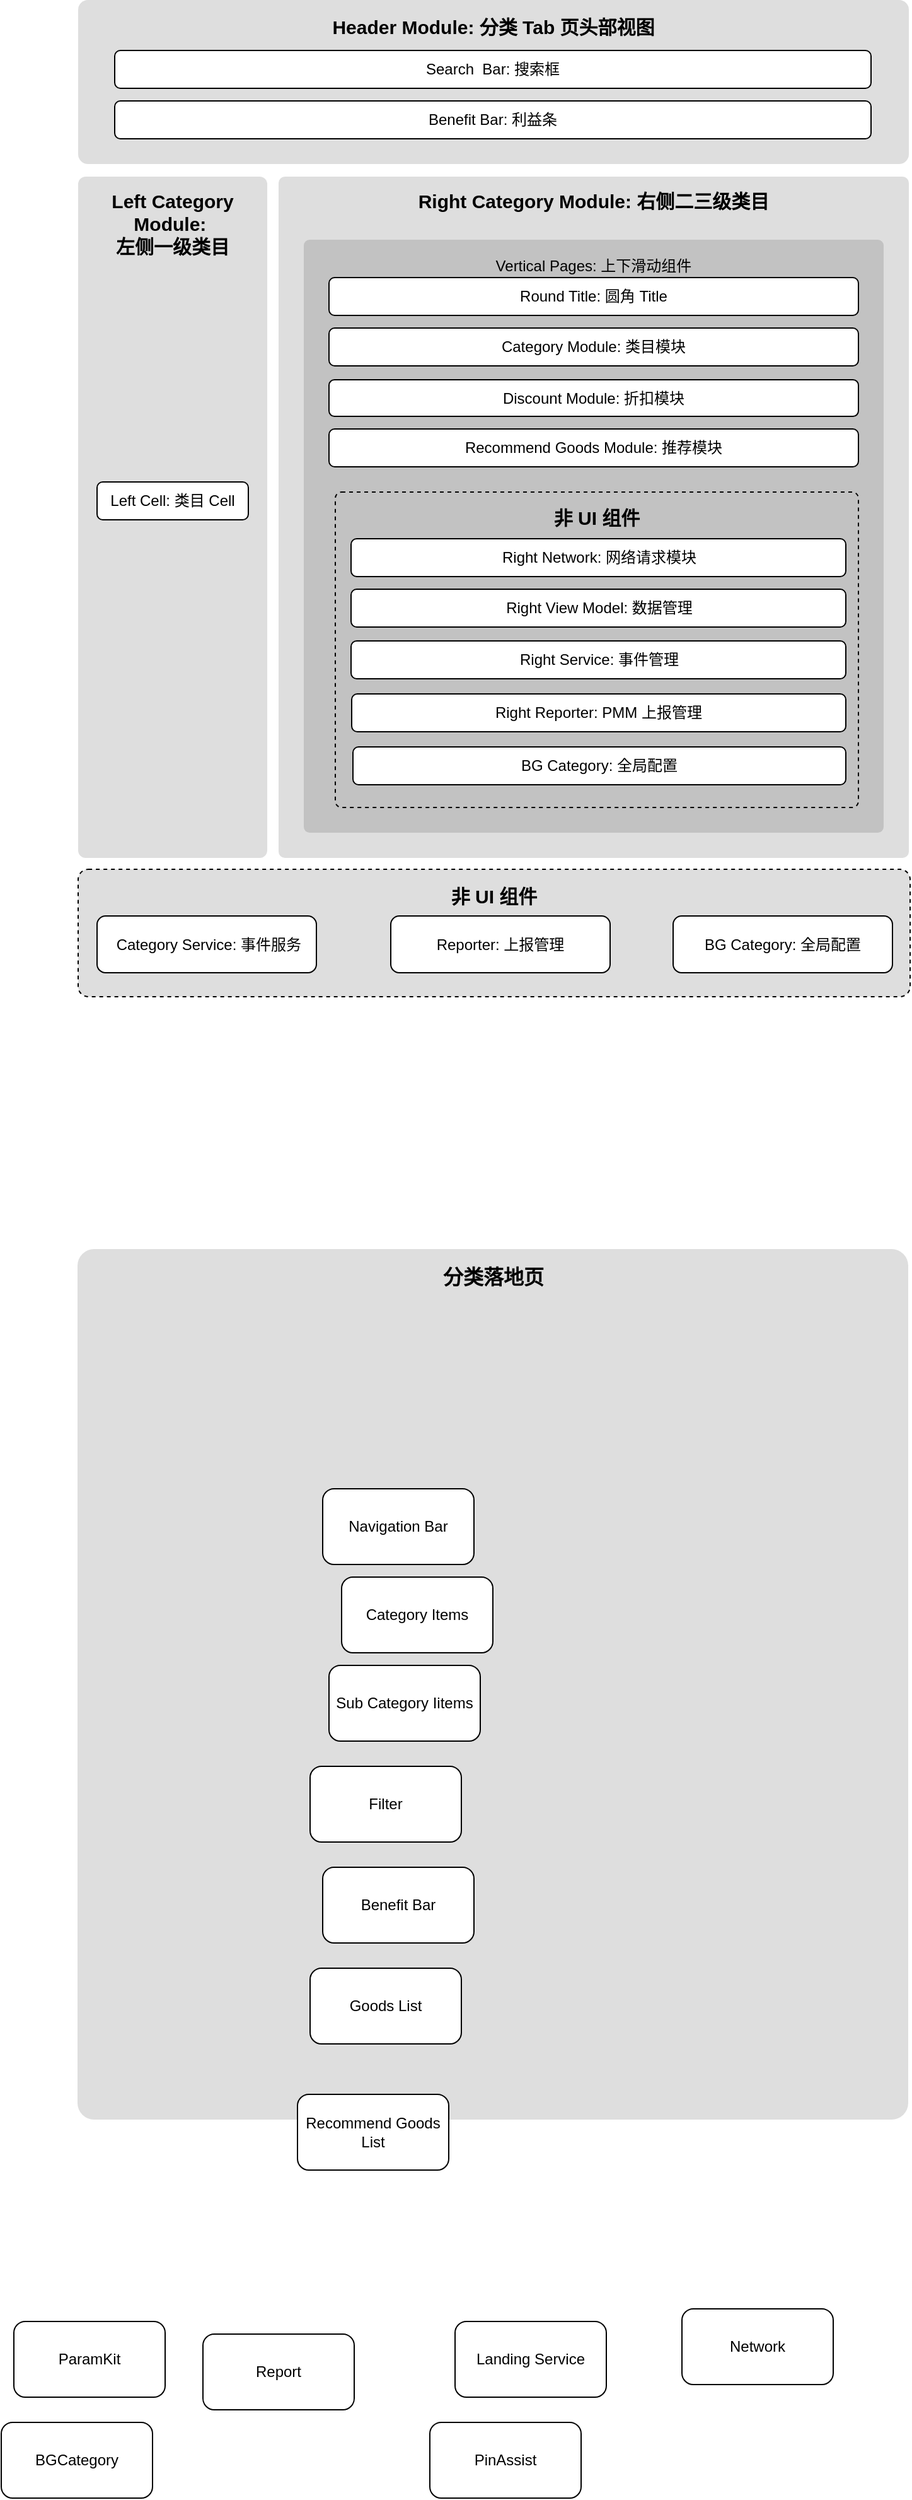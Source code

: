 <mxfile version="24.7.17">
  <diagram id="07fea595-8f29-1299-0266-81d95cde20df" name="Page-1">
    <mxGraphModel dx="1247" dy="718" grid="1" gridSize="10" guides="1" tooltips="1" connect="1" arrows="1" fold="1" page="1" pageScale="1" pageWidth="1169" pageHeight="827" background="#ffffff" math="0" shadow="0">
      <root>
        <mxCell id="0" />
        <mxCell id="1" parent="0" />
        <mxCell id="WqJy8LUnr7NX_H78UAhl-223" value="Header Module: 分类 Tab 页头部视图" style="rounded=1;arcSize=6;align=center;verticalAlign=top;fontSize=15;whiteSpace=wrap;html=1;spacingTop=6;fillStyle=auto;fillColor=#DEDEDE;strokeColor=none;fontStyle=1" vertex="1" parent="1">
          <mxGeometry x="391" y="360" width="659" height="130" as="geometry" />
        </mxCell>
        <mxCell id="WqJy8LUnr7NX_H78UAhl-224" value="Left Category Module:&amp;nbsp;&lt;div style=&quot;font-size: 15px;&quot;&gt;左侧一级类目&lt;/div&gt;" style="rounded=1;whiteSpace=wrap;html=1;arcSize=4;verticalAlign=top;spacingTop=4;strokeColor=none;fillColor=#DEDEDE;fontSize=15;fontStyle=1" vertex="1" parent="1">
          <mxGeometry x="391" y="500" width="150" height="540" as="geometry" />
        </mxCell>
        <mxCell id="WqJy8LUnr7NX_H78UAhl-225" value="Right Category Module: 右侧二三级类目" style="rounded=1;whiteSpace=wrap;html=1;glass=0;arcSize=1;verticalAlign=top;fillColor=#DEDEDE;strokeColor=none;spacingTop=4;fontSize=15;fontStyle=1" vertex="1" parent="1">
          <mxGeometry x="550" y="500" width="500" height="540" as="geometry" />
        </mxCell>
        <mxCell id="WqJy8LUnr7NX_H78UAhl-226" value="Search &amp;nbsp;Bar: 搜索框" style="rounded=1;whiteSpace=wrap;html=1;" vertex="1" parent="1">
          <mxGeometry x="420" y="400" width="600" height="30" as="geometry" />
        </mxCell>
        <mxCell id="WqJy8LUnr7NX_H78UAhl-227" value="Left Cell: 类目 Cell" style="rounded=1;whiteSpace=wrap;html=1;" vertex="1" parent="1">
          <mxGeometry x="406" y="742" width="120" height="30" as="geometry" />
        </mxCell>
        <mxCell id="WqJy8LUnr7NX_H78UAhl-231" value="Vertical Pages: 上下滑动组件" style="rounded=1;whiteSpace=wrap;html=1;align=center;verticalAlign=top;spacingTop=7;arcSize=1;fillColor=#C2C2C2;strokeColor=none;" vertex="1" parent="1">
          <mxGeometry x="570" y="550" width="460" height="470" as="geometry" />
        </mxCell>
        <mxCell id="WqJy8LUnr7NX_H78UAhl-228" value="Category Module: 类目模块" style="rounded=1;whiteSpace=wrap;html=1;" vertex="1" parent="1">
          <mxGeometry x="590" y="620" width="420" height="30" as="geometry" />
        </mxCell>
        <mxCell id="WqJy8LUnr7NX_H78UAhl-229" value="Discount Module: 折扣模块" style="rounded=1;whiteSpace=wrap;html=1;" vertex="1" parent="1">
          <mxGeometry x="590" y="661" width="420" height="29" as="geometry" />
        </mxCell>
        <mxCell id="WqJy8LUnr7NX_H78UAhl-230" value="Recommend Goods Module: 推荐模块" style="rounded=1;whiteSpace=wrap;html=1;" vertex="1" parent="1">
          <mxGeometry x="590" y="700" width="420" height="30" as="geometry" />
        </mxCell>
        <mxCell id="WqJy8LUnr7NX_H78UAhl-232" value="Benefit Bar: 利益条" style="rounded=1;whiteSpace=wrap;html=1;" vertex="1" parent="1">
          <mxGeometry x="420" y="440" width="600" height="30" as="geometry" />
        </mxCell>
        <mxCell id="WqJy8LUnr7NX_H78UAhl-237" value="Round Title: 圆角 Title" style="rounded=1;whiteSpace=wrap;html=1;" vertex="1" parent="1">
          <mxGeometry x="590" y="580" width="420" height="30" as="geometry" />
        </mxCell>
        <mxCell id="WqJy8LUnr7NX_H78UAhl-241" value="分类落地页" style="rounded=1;whiteSpace=wrap;html=1;verticalAlign=top;arcSize=2;fillColor=#DEDEDE;strokeColor=none;spacingTop=6;fontStyle=1;fontSize=16;" vertex="1" parent="1">
          <mxGeometry x="390.5" y="1350" width="659" height="690" as="geometry" />
        </mxCell>
        <mxCell id="WqJy8LUnr7NX_H78UAhl-242" value="Navigation Bar" style="rounded=1;whiteSpace=wrap;html=1;" vertex="1" parent="1">
          <mxGeometry x="585" y="1540" width="120" height="60" as="geometry" />
        </mxCell>
        <mxCell id="WqJy8LUnr7NX_H78UAhl-243" value="Category Items" style="rounded=1;whiteSpace=wrap;html=1;" vertex="1" parent="1">
          <mxGeometry x="600" y="1610" width="120" height="60" as="geometry" />
        </mxCell>
        <mxCell id="WqJy8LUnr7NX_H78UAhl-244" value="Sub Category Iitems" style="rounded=1;whiteSpace=wrap;html=1;" vertex="1" parent="1">
          <mxGeometry x="590" y="1680" width="120" height="60" as="geometry" />
        </mxCell>
        <mxCell id="WqJy8LUnr7NX_H78UAhl-245" value="Filter" style="rounded=1;whiteSpace=wrap;html=1;" vertex="1" parent="1">
          <mxGeometry x="575" y="1760" width="120" height="60" as="geometry" />
        </mxCell>
        <mxCell id="WqJy8LUnr7NX_H78UAhl-246" value="Benefit Bar" style="rounded=1;whiteSpace=wrap;html=1;" vertex="1" parent="1">
          <mxGeometry x="585" y="1840" width="120" height="60" as="geometry" />
        </mxCell>
        <mxCell id="WqJy8LUnr7NX_H78UAhl-247" value="Goods List" style="rounded=1;whiteSpace=wrap;html=1;" vertex="1" parent="1">
          <mxGeometry x="575" y="1920" width="120" height="60" as="geometry" />
        </mxCell>
        <mxCell id="WqJy8LUnr7NX_H78UAhl-248" value="Recommend Goods List" style="rounded=1;whiteSpace=wrap;html=1;" vertex="1" parent="1">
          <mxGeometry x="565" y="2020" width="120" height="60" as="geometry" />
        </mxCell>
        <mxCell id="WqJy8LUnr7NX_H78UAhl-249" value="PinAssist" style="rounded=1;whiteSpace=wrap;html=1;" vertex="1" parent="1">
          <mxGeometry x="670" y="2280" width="120" height="60" as="geometry" />
        </mxCell>
        <mxCell id="WqJy8LUnr7NX_H78UAhl-251" value="Report" style="rounded=1;whiteSpace=wrap;html=1;" vertex="1" parent="1">
          <mxGeometry x="490" y="2210" width="120" height="60" as="geometry" />
        </mxCell>
        <mxCell id="WqJy8LUnr7NX_H78UAhl-252" value="Landing Service" style="rounded=1;whiteSpace=wrap;html=1;" vertex="1" parent="1">
          <mxGeometry x="690" y="2200" width="120" height="60" as="geometry" />
        </mxCell>
        <mxCell id="WqJy8LUnr7NX_H78UAhl-253" value="Network" style="rounded=1;whiteSpace=wrap;html=1;" vertex="1" parent="1">
          <mxGeometry x="870" y="2190" width="120" height="60" as="geometry" />
        </mxCell>
        <mxCell id="WqJy8LUnr7NX_H78UAhl-254" value="BGCategory" style="rounded=1;whiteSpace=wrap;html=1;" vertex="1" parent="1">
          <mxGeometry x="330" y="2280" width="120" height="60" as="geometry" />
        </mxCell>
        <mxCell id="WqJy8LUnr7NX_H78UAhl-255" value="ParamKit" style="rounded=1;whiteSpace=wrap;html=1;" vertex="1" parent="1">
          <mxGeometry x="340" y="2200" width="120" height="60" as="geometry" />
        </mxCell>
        <mxCell id="WqJy8LUnr7NX_H78UAhl-258" value="&lt;b&gt;&lt;font style=&quot;font-size: 15px;&quot;&gt;非 UI 组件&lt;/font&gt;&lt;/b&gt;" style="rounded=1;whiteSpace=wrap;html=1;dashed=1;fillStyle=auto;fillColor=none;verticalAlign=top;spacingTop=5;arcSize=2;" vertex="1" parent="1">
          <mxGeometry x="595" y="750" width="415" height="250" as="geometry" />
        </mxCell>
        <mxCell id="WqJy8LUnr7NX_H78UAhl-240" value="Right Network: 网络请求模块" style="rounded=1;whiteSpace=wrap;html=1;fillColor=#FFFFFF;strokeColor=default;" vertex="1" parent="1">
          <mxGeometry x="607.5" y="787" width="392.5" height="30" as="geometry" />
        </mxCell>
        <mxCell id="WqJy8LUnr7NX_H78UAhl-239" value="Right View Model: 数据管理" style="rounded=1;whiteSpace=wrap;html=1;" vertex="1" parent="1">
          <mxGeometry x="607.5" y="827" width="392.5" height="30" as="geometry" />
        </mxCell>
        <mxCell id="WqJy8LUnr7NX_H78UAhl-259" value="Right Service: 事件管理" style="rounded=1;whiteSpace=wrap;html=1;" vertex="1" parent="1">
          <mxGeometry x="607.5" y="868" width="392.5" height="30" as="geometry" />
        </mxCell>
        <mxCell id="WqJy8LUnr7NX_H78UAhl-260" value="Right Reporter: PMM 上报管理" style="rounded=1;whiteSpace=wrap;html=1;" vertex="1" parent="1">
          <mxGeometry x="608" y="910" width="392" height="30" as="geometry" />
        </mxCell>
        <mxCell id="WqJy8LUnr7NX_H78UAhl-261" value="BG Category: 全局配置" style="rounded=1;whiteSpace=wrap;html=1;" vertex="1" parent="1">
          <mxGeometry x="609" y="952" width="391" height="30" as="geometry" />
        </mxCell>
        <mxCell id="WqJy8LUnr7NX_H78UAhl-262" value="&lt;font style=&quot;font-size: 15px;&quot;&gt;&lt;b&gt;非 UI 组件&lt;/b&gt;&lt;/font&gt;" style="rounded=1;whiteSpace=wrap;html=1;arcSize=8;fillColor=#DEDEDE;strokeColor=default;dashed=1;verticalAlign=top;spacingTop=6;" vertex="1" parent="1">
          <mxGeometry x="391" y="1049" width="660" height="101" as="geometry" />
        </mxCell>
        <mxCell id="WqJy8LUnr7NX_H78UAhl-234" value="&amp;nbsp;&lt;span&gt;Category&amp;nbsp;&lt;/span&gt;Service: 事件服务" style="rounded=1;whiteSpace=wrap;html=1;fontStyle=0" vertex="1" parent="1">
          <mxGeometry x="406" y="1086" width="174" height="45" as="geometry" />
        </mxCell>
        <mxCell id="WqJy8LUnr7NX_H78UAhl-233" value="Reporter: 上报管理" style="rounded=1;whiteSpace=wrap;html=1;" vertex="1" parent="1">
          <mxGeometry x="639" y="1086" width="174" height="45" as="geometry" />
        </mxCell>
        <mxCell id="WqJy8LUnr7NX_H78UAhl-235" value="BG Category: 全局配置" style="rounded=1;whiteSpace=wrap;html=1;" vertex="1" parent="1">
          <mxGeometry x="863" y="1086" width="174" height="45" as="geometry" />
        </mxCell>
      </root>
    </mxGraphModel>
  </diagram>
</mxfile>
